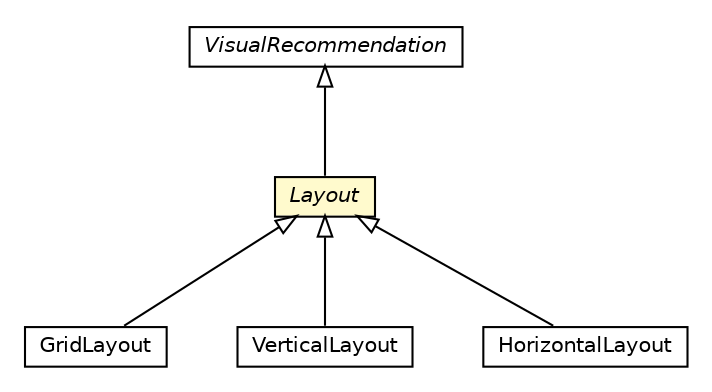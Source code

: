 #!/usr/local/bin/dot
#
# Class diagram 
# Generated by UMLGraph version R5_6-24-gf6e263 (http://www.umlgraph.org/)
#

digraph G {
	edge [fontname="Helvetica",fontsize=10,labelfontname="Helvetica",labelfontsize=10];
	node [fontname="Helvetica",fontsize=10,shape=plaintext];
	nodesep=0.25;
	ranksep=0.5;
	// org.universAAL.ontology.recommendations.VisualRecommendation
	c4981543 [label=<<table title="org.universAAL.ontology.recommendations.VisualRecommendation" border="0" cellborder="1" cellspacing="0" cellpadding="2" port="p" href="./VisualRecommendation.html">
		<tr><td><table border="0" cellspacing="0" cellpadding="1">
<tr><td align="center" balign="center"><font face="Helvetica-Oblique"> VisualRecommendation </font></td></tr>
		</table></td></tr>
		</table>>, URL="./VisualRecommendation.html", fontname="Helvetica", fontcolor="black", fontsize=10.0];
	// org.universAAL.ontology.recommendations.GridLayout
	c4981544 [label=<<table title="org.universAAL.ontology.recommendations.GridLayout" border="0" cellborder="1" cellspacing="0" cellpadding="2" port="p" href="./GridLayout.html">
		<tr><td><table border="0" cellspacing="0" cellpadding="1">
<tr><td align="center" balign="center"> GridLayout </td></tr>
		</table></td></tr>
		</table>>, URL="./GridLayout.html", fontname="Helvetica", fontcolor="black", fontsize=10.0];
	// org.universAAL.ontology.recommendations.VerticalLayout
	c4981553 [label=<<table title="org.universAAL.ontology.recommendations.VerticalLayout" border="0" cellborder="1" cellspacing="0" cellpadding="2" port="p" href="./VerticalLayout.html">
		<tr><td><table border="0" cellspacing="0" cellpadding="1">
<tr><td align="center" balign="center"> VerticalLayout </td></tr>
		</table></td></tr>
		</table>>, URL="./VerticalLayout.html", fontname="Helvetica", fontcolor="black", fontsize=10.0];
	// org.universAAL.ontology.recommendations.Layout
	c4981555 [label=<<table title="org.universAAL.ontology.recommendations.Layout" border="0" cellborder="1" cellspacing="0" cellpadding="2" port="p" bgcolor="lemonChiffon" href="./Layout.html">
		<tr><td><table border="0" cellspacing="0" cellpadding="1">
<tr><td align="center" balign="center"><font face="Helvetica-Oblique"> Layout </font></td></tr>
		</table></td></tr>
		</table>>, URL="./Layout.html", fontname="Helvetica", fontcolor="black", fontsize=10.0];
	// org.universAAL.ontology.recommendations.HorizontalLayout
	c4981556 [label=<<table title="org.universAAL.ontology.recommendations.HorizontalLayout" border="0" cellborder="1" cellspacing="0" cellpadding="2" port="p" href="./HorizontalLayout.html">
		<tr><td><table border="0" cellspacing="0" cellpadding="1">
<tr><td align="center" balign="center"> HorizontalLayout </td></tr>
		</table></td></tr>
		</table>>, URL="./HorizontalLayout.html", fontname="Helvetica", fontcolor="black", fontsize=10.0];
	//org.universAAL.ontology.recommendations.GridLayout extends org.universAAL.ontology.recommendations.Layout
	c4981555:p -> c4981544:p [dir=back,arrowtail=empty];
	//org.universAAL.ontology.recommendations.VerticalLayout extends org.universAAL.ontology.recommendations.Layout
	c4981555:p -> c4981553:p [dir=back,arrowtail=empty];
	//org.universAAL.ontology.recommendations.Layout extends org.universAAL.ontology.recommendations.VisualRecommendation
	c4981543:p -> c4981555:p [dir=back,arrowtail=empty];
	//org.universAAL.ontology.recommendations.HorizontalLayout extends org.universAAL.ontology.recommendations.Layout
	c4981555:p -> c4981556:p [dir=back,arrowtail=empty];
}

